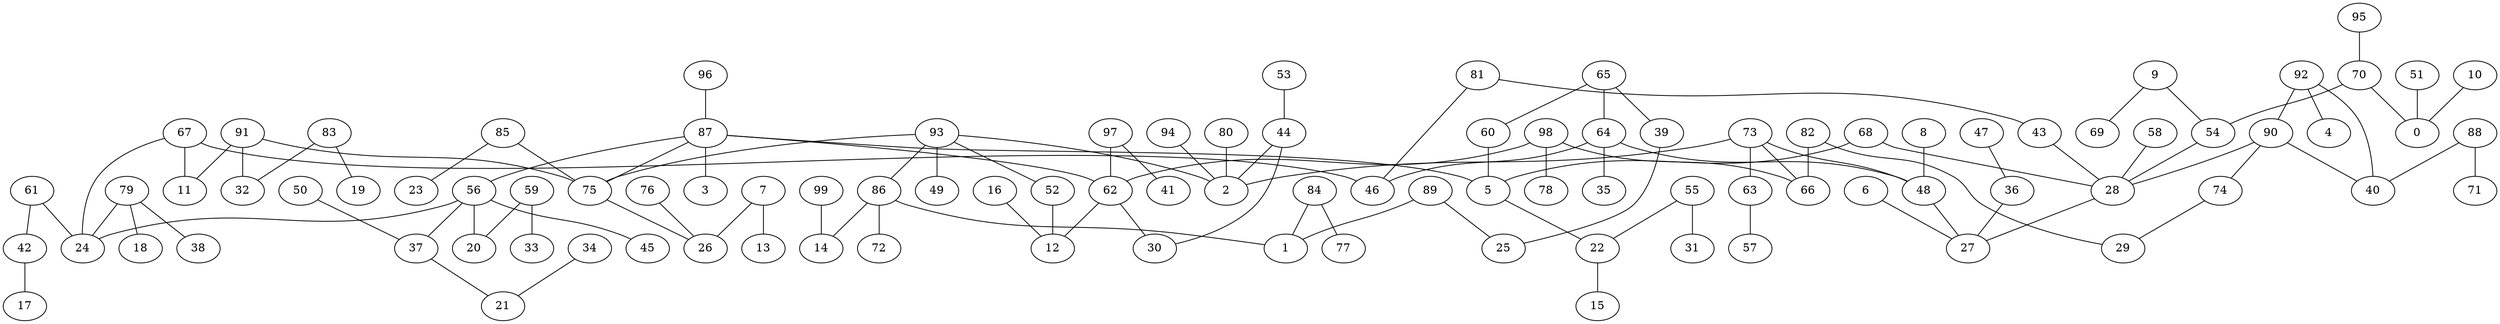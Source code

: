 digraph GG_graph {

subgraph G_graph {
edge [color = black]
"34" -> "21" [dir = none]
"89" -> "1" [dir = none]
"53" -> "44" [dir = none]
"80" -> "2" [dir = none]
"99" -> "14" [dir = none]
"39" -> "25" [dir = none]
"82" -> "29" [dir = none]
"82" -> "66" [dir = none]
"42" -> "17" [dir = none]
"36" -> "27" [dir = none]
"63" -> "57" [dir = none]
"94" -> "2" [dir = none]
"97" -> "41" [dir = none]
"97" -> "62" [dir = none]
"48" -> "27" [dir = none]
"61" -> "42" [dir = none]
"61" -> "24" [dir = none]
"9" -> "69" [dir = none]
"9" -> "54" [dir = none]
"93" -> "2" [dir = none]
"93" -> "49" [dir = none]
"93" -> "86" [dir = none]
"93" -> "75" [dir = none]
"76" -> "26" [dir = none]
"54" -> "28" [dir = none]
"16" -> "12" [dir = none]
"73" -> "63" [dir = none]
"73" -> "2" [dir = none]
"75" -> "26" [dir = none]
"28" -> "27" [dir = none]
"10" -> "0" [dir = none]
"44" -> "30" [dir = none]
"44" -> "2" [dir = none]
"91" -> "32" [dir = none]
"91" -> "11" [dir = none]
"91" -> "75" [dir = none]
"37" -> "21" [dir = none]
"65" -> "60" [dir = none]
"65" -> "39" [dir = none]
"65" -> "64" [dir = none]
"7" -> "13" [dir = none]
"7" -> "26" [dir = none]
"92" -> "4" [dir = none]
"92" -> "40" [dir = none]
"92" -> "90" [dir = none]
"67" -> "46" [dir = none]
"50" -> "37" [dir = none]
"59" -> "33" [dir = none]
"59" -> "20" [dir = none]
"87" -> "62" [dir = none]
"87" -> "56" [dir = none]
"87" -> "3" [dir = none]
"87" -> "5" [dir = none]
"87" -> "75" [dir = none]
"79" -> "18" [dir = none]
"79" -> "38" [dir = none]
"79" -> "24" [dir = none]
"56" -> "45" [dir = none]
"56" -> "20" [dir = none]
"56" -> "37" [dir = none]
"56" -> "24" [dir = none]
"5" -> "22" [dir = none]
"68" -> "28" [dir = none]
"68" -> "5" [dir = none]
"6" -> "27" [dir = none]
"55" -> "31" [dir = none]
"55" -> "22" [dir = none]
"62" -> "12" [dir = none]
"47" -> "36" [dir = none]
"43" -> "28" [dir = none]
"96" -> "87" [dir = none]
"58" -> "28" [dir = none]
"84" -> "77" [dir = none]
"84" -> "1" [dir = none]
"86" -> "72" [dir = none]
"86" -> "1" [dir = none]
"86" -> "14" [dir = none]
"90" -> "74" [dir = none]
"90" -> "28" [dir = none]
"95" -> "70" [dir = none]
"81" -> "43" [dir = none]
"8" -> "48" [dir = none]
"83" -> "19" [dir = none]
"83" -> "32" [dir = none]
"22" -> "15" [dir = none]
"85" -> "23" [dir = none]
"85" -> "75" [dir = none]
"64" -> "35" [dir = none]
"64" -> "46" [dir = none]
"64" -> "48" [dir = none]
"88" -> "71" [dir = none]
"88" -> "40" [dir = none]
"70" -> "0" [dir = none]
"70" -> "54" [dir = none]
"98" -> "78" [dir = none]
"98" -> "66" [dir = none]
"98" -> "62" [dir = none]
"51" -> "0" [dir = none]
"52" -> "12" [dir = none]
"60" -> "5" [dir = none]
"67" -> "24" [dir = none]
"89" -> "25" [dir = none]
"73" -> "48" [dir = none]
"90" -> "40" [dir = none]
"67" -> "11" [dir = none]
"74" -> "29" [dir = none]
"93" -> "52" [dir = none]
"81" -> "46" [dir = none]
"73" -> "66" [dir = none]
"62" -> "30" [dir = none]
}

}
